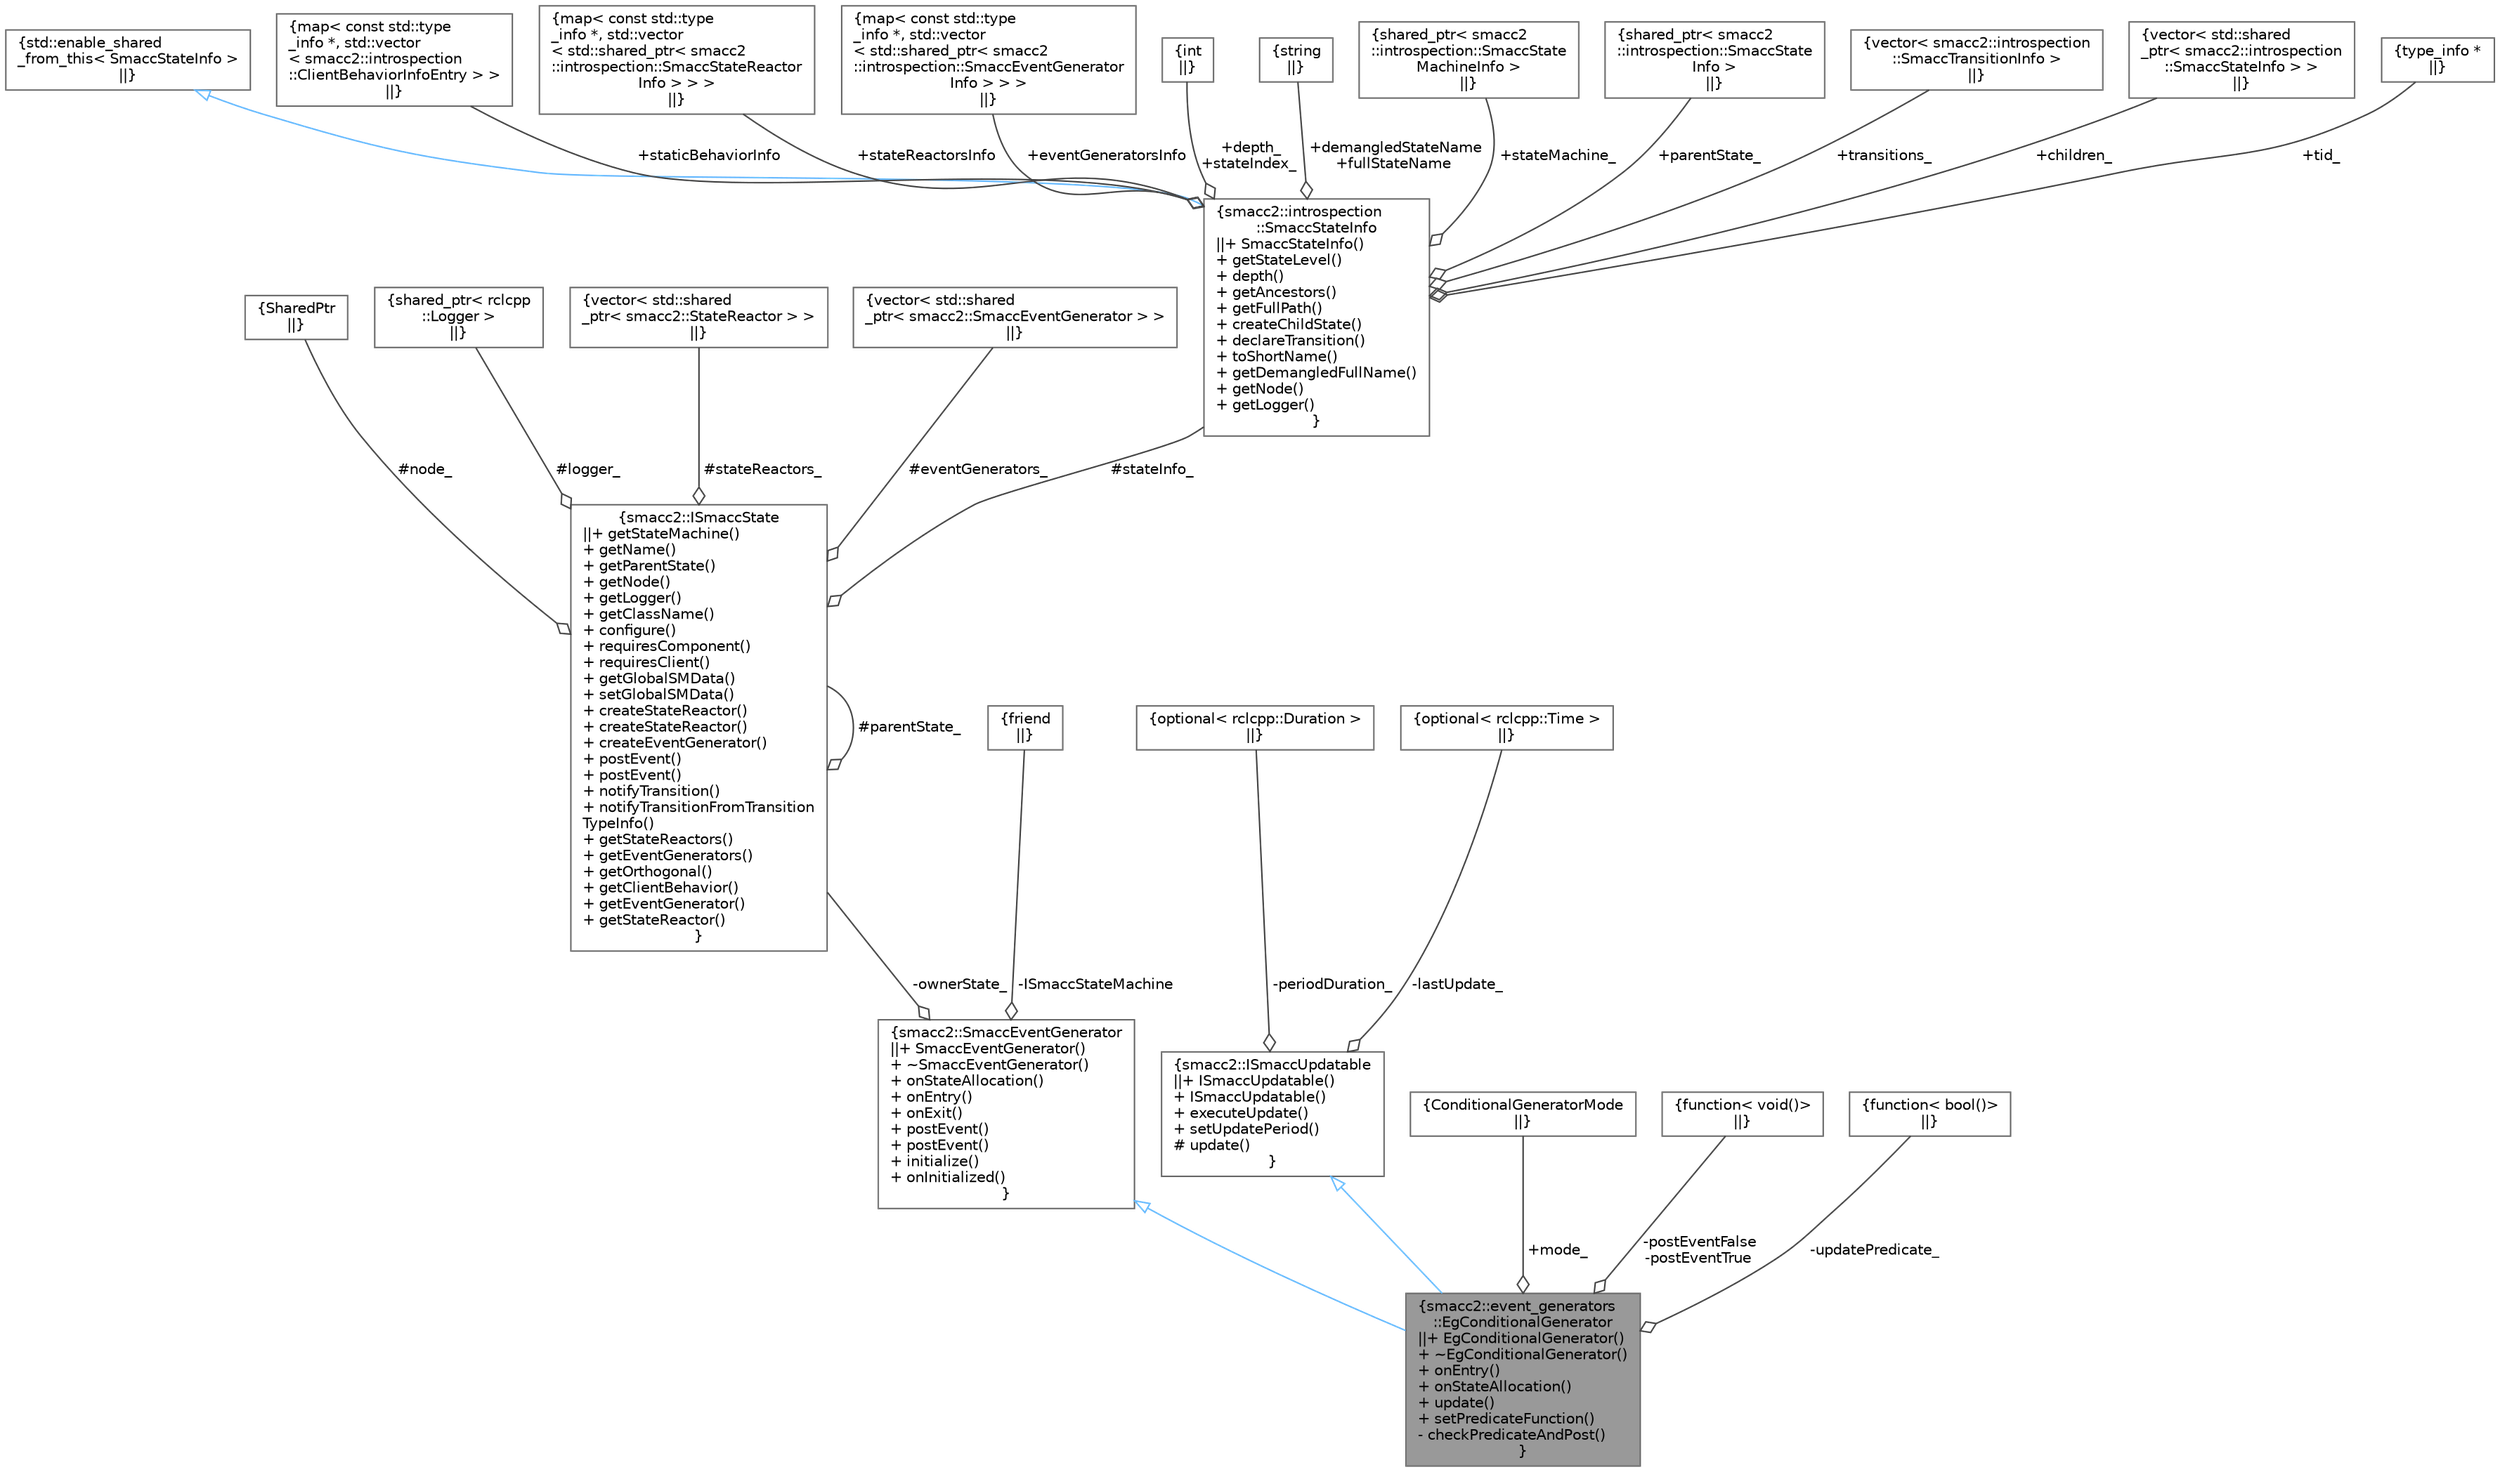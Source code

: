 digraph "smacc2::event_generators::EgConditionalGenerator"
{
 // LATEX_PDF_SIZE
  bgcolor="transparent";
  edge [fontname=Helvetica,fontsize=10,labelfontname=Helvetica,labelfontsize=10];
  node [fontname=Helvetica,fontsize=10,shape=box,height=0.2,width=0.4];
  Node1 [label="{smacc2::event_generators\l::EgConditionalGenerator\n||+ EgConditionalGenerator()\l+ ~EgConditionalGenerator()\l+ onEntry()\l+ onStateAllocation()\l+ update()\l+ setPredicateFunction()\l- checkPredicateAndPost()\l}",height=0.2,width=0.4,color="gray40", fillcolor="grey60", style="filled", fontcolor="black",tooltip=" "];
  Node2 -> Node1 [dir="back",color="steelblue1",style="solid",arrowtail="onormal"];
  Node2 [label="{smacc2::SmaccEventGenerator\n||+ SmaccEventGenerator()\l+ ~SmaccEventGenerator()\l+ onStateAllocation()\l+ onEntry()\l+ onExit()\l+ postEvent()\l+ postEvent()\l+ initialize()\l+ onInitialized()\l}",height=0.2,width=0.4,color="gray40", fillcolor="white", style="filled",URL="$classsmacc2_1_1SmaccEventGenerator.html",tooltip=" "];
  Node3 -> Node2 [color="grey25",style="solid",label=" -ownerState_" ,arrowhead="odiamond"];
  Node3 [label="{smacc2::ISmaccState\n||+ getStateMachine()\l+ getName()\l+ getParentState()\l+ getNode()\l+ getLogger()\l+ getClassName()\l+ configure()\l+ requiresComponent()\l+ requiresClient()\l+ getGlobalSMData()\l+ setGlobalSMData()\l+ createStateReactor()\l+ createStateReactor()\l+ createEventGenerator()\l+ postEvent()\l+ postEvent()\l+ notifyTransition()\l+ notifyTransitionFromTransition\lTypeInfo()\l+ getStateReactors()\l+ getEventGenerators()\l+ getOrthogonal()\l+ getClientBehavior()\l+ getEventGenerator()\l+ getStateReactor()\l}",height=0.2,width=0.4,color="gray40", fillcolor="white", style="filled",URL="$classsmacc2_1_1ISmaccState.html",tooltip=" "];
  Node4 -> Node3 [color="grey25",style="solid",label=" #node_" ,arrowhead="odiamond"];
  Node4 [label="{SharedPtr\n||}",height=0.2,width=0.4,color="gray40", fillcolor="white", style="filled",tooltip=" "];
  Node5 -> Node3 [color="grey25",style="solid",label=" #logger_" ,arrowhead="odiamond"];
  Node5 [label="{shared_ptr\< rclcpp\l::Logger \>\n||}",height=0.2,width=0.4,color="gray40", fillcolor="white", style="filled",tooltip=" "];
  Node6 -> Node3 [color="grey25",style="solid",label=" #stateReactors_" ,arrowhead="odiamond"];
  Node6 [label="{vector\< std::shared\l_ptr\< smacc2::StateReactor \> \>\n||}",height=0.2,width=0.4,color="gray40", fillcolor="white", style="filled",tooltip=" "];
  Node7 -> Node3 [color="grey25",style="solid",label=" #eventGenerators_" ,arrowhead="odiamond"];
  Node7 [label="{vector\< std::shared\l_ptr\< smacc2::SmaccEventGenerator \> \>\n||}",height=0.2,width=0.4,color="gray40", fillcolor="white", style="filled",tooltip=" "];
  Node3 -> Node3 [color="grey25",style="solid",label=" #parentState_" ,arrowhead="odiamond"];
  Node8 -> Node3 [color="grey25",style="solid",label=" #stateInfo_" ,arrowhead="odiamond"];
  Node8 [label="{smacc2::introspection\l::SmaccStateInfo\n||+ SmaccStateInfo()\l+ getStateLevel()\l+ depth()\l+ getAncestors()\l+ getFullPath()\l+ createChildState()\l+ declareTransition()\l+ toShortName()\l+ getDemangledFullName()\l+ getNode()\l+ getLogger()\l}",height=0.2,width=0.4,color="gray40", fillcolor="white", style="filled",URL="$classsmacc2_1_1introspection_1_1SmaccStateInfo.html",tooltip=" "];
  Node9 -> Node8 [dir="back",color="steelblue1",style="solid",arrowtail="onormal"];
  Node9 [label="{std::enable_shared\l_from_this\< SmaccStateInfo \>\n||}",height=0.2,width=0.4,color="gray40", fillcolor="white", style="filled",tooltip=" "];
  Node10 -> Node8 [color="grey25",style="solid",label=" +staticBehaviorInfo" ,arrowhead="odiamond"];
  Node10 [label="{map\< const std::type\l_info *, std::vector\l\< smacc2::introspection\l::ClientBehaviorInfoEntry \> \>\n||}",height=0.2,width=0.4,color="gray40", fillcolor="white", style="filled",tooltip=" "];
  Node11 -> Node8 [color="grey25",style="solid",label=" +stateReactorsInfo" ,arrowhead="odiamond"];
  Node11 [label="{map\< const std::type\l_info *, std::vector\l\< std::shared_ptr\< smacc2\l::introspection::SmaccStateReactor\lInfo \> \> \>\n||}",height=0.2,width=0.4,color="gray40", fillcolor="white", style="filled",tooltip=" "];
  Node12 -> Node8 [color="grey25",style="solid",label=" +eventGeneratorsInfo" ,arrowhead="odiamond"];
  Node12 [label="{map\< const std::type\l_info *, std::vector\l\< std::shared_ptr\< smacc2\l::introspection::SmaccEventGenerator\lInfo \> \> \>\n||}",height=0.2,width=0.4,color="gray40", fillcolor="white", style="filled",tooltip=" "];
  Node13 -> Node8 [color="grey25",style="solid",label=" +depth_\n+stateIndex_" ,arrowhead="odiamond"];
  Node13 [label="{int\n||}",height=0.2,width=0.4,color="gray40", fillcolor="white", style="filled",tooltip=" "];
  Node14 -> Node8 [color="grey25",style="solid",label=" +demangledStateName\n+fullStateName" ,arrowhead="odiamond"];
  Node14 [label="{string\n||}",height=0.2,width=0.4,color="gray40", fillcolor="white", style="filled",tooltip=" "];
  Node15 -> Node8 [color="grey25",style="solid",label=" +stateMachine_" ,arrowhead="odiamond"];
  Node15 [label="{shared_ptr\< smacc2\l::introspection::SmaccState\lMachineInfo \>\n||}",height=0.2,width=0.4,color="gray40", fillcolor="white", style="filled",tooltip=" "];
  Node16 -> Node8 [color="grey25",style="solid",label=" +parentState_" ,arrowhead="odiamond"];
  Node16 [label="{shared_ptr\< smacc2\l::introspection::SmaccState\lInfo \>\n||}",height=0.2,width=0.4,color="gray40", fillcolor="white", style="filled",tooltip=" "];
  Node17 -> Node8 [color="grey25",style="solid",label=" +transitions_" ,arrowhead="odiamond"];
  Node17 [label="{vector\< smacc2::introspection\l::SmaccTransitionInfo \>\n||}",height=0.2,width=0.4,color="gray40", fillcolor="white", style="filled",tooltip=" "];
  Node18 -> Node8 [color="grey25",style="solid",label=" +children_" ,arrowhead="odiamond"];
  Node18 [label="{vector\< std::shared\l_ptr\< smacc2::introspection\l::SmaccStateInfo \> \>\n||}",height=0.2,width=0.4,color="gray40", fillcolor="white", style="filled",tooltip=" "];
  Node19 -> Node8 [color="grey25",style="solid",label=" +tid_" ,arrowhead="odiamond"];
  Node19 [label="{type_info *\n||}",height=0.2,width=0.4,color="gray40", fillcolor="white", style="filled",tooltip=" "];
  Node20 -> Node2 [color="grey25",style="solid",label=" -ISmaccStateMachine" ,arrowhead="odiamond"];
  Node20 [label="{friend\n||}",height=0.2,width=0.4,color="gray40", fillcolor="white", style="filled",tooltip=" "];
  Node21 -> Node1 [dir="back",color="steelblue1",style="solid",arrowtail="onormal"];
  Node21 [label="{smacc2::ISmaccUpdatable\n||+ ISmaccUpdatable()\l+ ISmaccUpdatable()\l+ executeUpdate()\l+ setUpdatePeriod()\l# update()\l}",height=0.2,width=0.4,color="gray40", fillcolor="white", style="filled",URL="$classsmacc2_1_1ISmaccUpdatable.html",tooltip=" "];
  Node22 -> Node21 [color="grey25",style="solid",label=" -periodDuration_" ,arrowhead="odiamond"];
  Node22 [label="{optional\< rclcpp::Duration \>\n||}",height=0.2,width=0.4,color="gray40", fillcolor="white", style="filled",tooltip=" "];
  Node23 -> Node21 [color="grey25",style="solid",label=" -lastUpdate_" ,arrowhead="odiamond"];
  Node23 [label="{optional\< rclcpp::Time \>\n||}",height=0.2,width=0.4,color="gray40", fillcolor="white", style="filled",tooltip=" "];
  Node24 -> Node1 [color="grey25",style="solid",label=" +mode_" ,arrowhead="odiamond"];
  Node24 [label="{ConditionalGeneratorMode\n||}",height=0.2,width=0.4,color="gray40", fillcolor="white", style="filled",tooltip=" "];
  Node25 -> Node1 [color="grey25",style="solid",label=" -postEventFalse\n-postEventTrue" ,arrowhead="odiamond"];
  Node25 [label="{function\< void()\>\n||}",height=0.2,width=0.4,color="gray40", fillcolor="white", style="filled",tooltip=" "];
  Node26 -> Node1 [color="grey25",style="solid",label=" -updatePredicate_" ,arrowhead="odiamond"];
  Node26 [label="{function\< bool()\>\n||}",height=0.2,width=0.4,color="gray40", fillcolor="white", style="filled",tooltip=" "];
}
